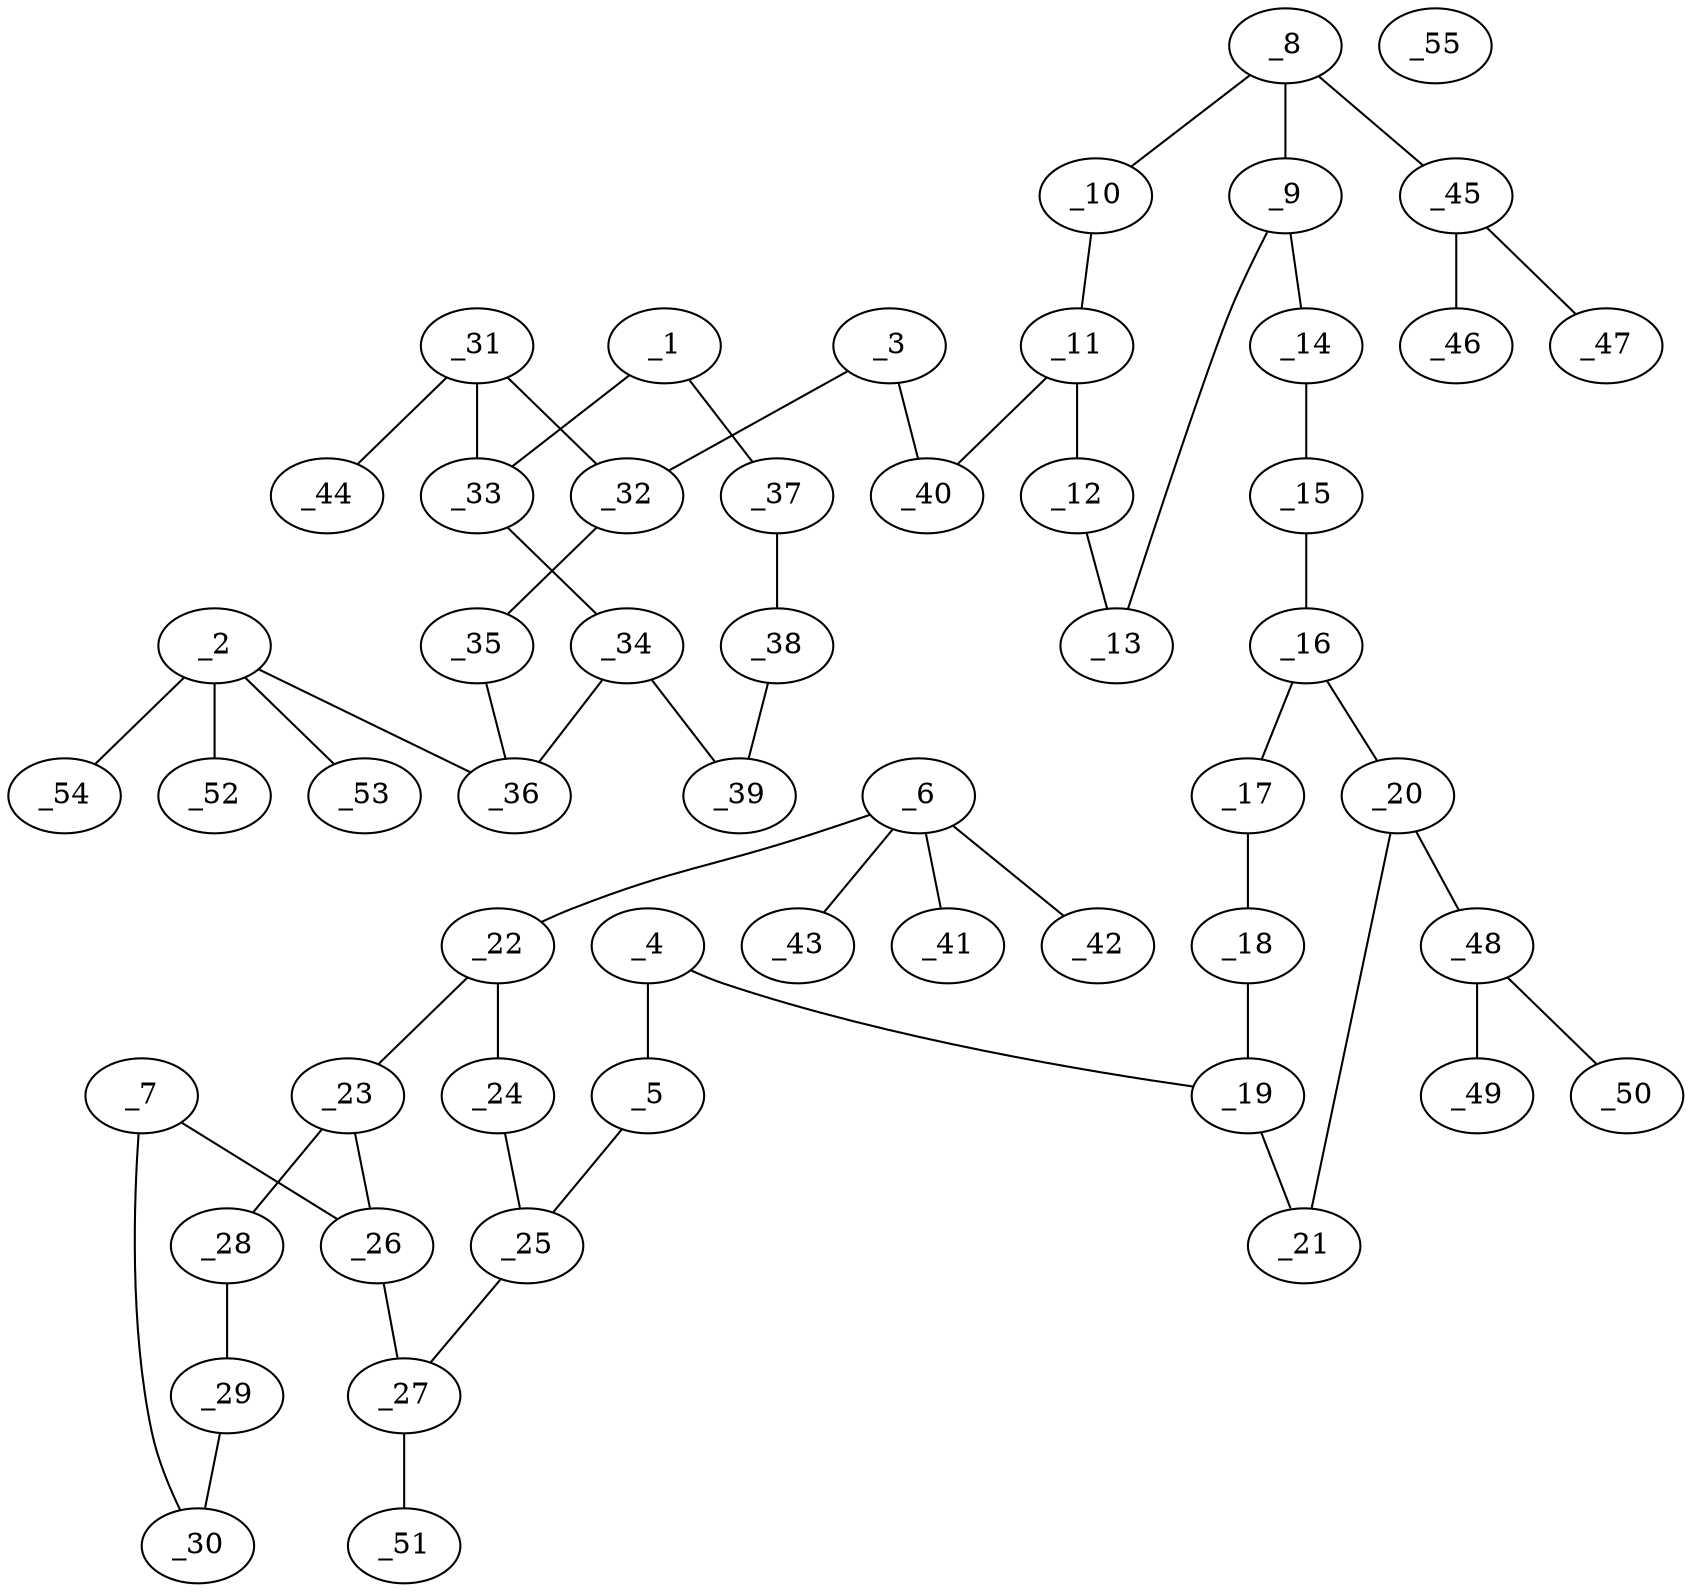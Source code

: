 graph molid673317 {
	_1	 [charge=0,
		chem=4,
		symbol="N  ",
		x="2.866",
		y="-1.75"];
	_33	 [charge=0,
		chem=1,
		symbol="C  ",
		x="3.7321",
		y="-2.25"];
	_1 -- _33	 [valence=2];
	_37	 [charge=0,
		chem=1,
		symbol="C  ",
		x=2,
		y="-2.25"];
	_1 -- _37	 [valence=1];
	_2	 [charge=0,
		chem=5,
		symbol="S  ",
		x="4.5981",
		y="-4.75"];
	_36	 [charge=0,
		chem=1,
		symbol="C  ",
		x="4.5981",
		y="-3.75"];
	_2 -- _36	 [valence=1];
	_52	 [charge=0,
		chem=2,
		symbol="O  ",
		x="4.5981",
		y="-5.75"];
	_2 -- _52	 [valence=2];
	_53	 [charge=0,
		chem=2,
		symbol="O  ",
		x="3.5981",
		y="-4.75"];
	_2 -- _53	 [valence=2];
	_54	 [charge=0,
		chem=2,
		symbol="O  ",
		x="5.5981",
		y="-4.75"];
	_2 -- _54	 [valence=1];
	_3	 [charge=0,
		chem=4,
		symbol="N  ",
		x="6.3301",
		y="-1.75"];
	_32	 [charge=0,
		chem=1,
		symbol="C  ",
		x="5.4641",
		y="-2.25"];
	_3 -- _32	 [valence=1];
	_40	 [charge=0,
		chem=4,
		symbol="N  ",
		x="7.1962",
		y="-2.25"];
	_3 -- _40	 [valence=2];
	_4	 [charge=0,
		chem=4,
		symbol="N  ",
		x="14.1244",
		y="2.75"];
	_5	 [charge=0,
		chem=4,
		symbol="N  ",
		x="14.9904",
		y="2.25"];
	_4 -- _5	 [valence=2];
	_19	 [charge=0,
		chem=1,
		symbol="C  ",
		x="13.2584",
		y="2.25"];
	_4 -- _19	 [valence=1];
	_25	 [charge=0,
		chem=1,
		symbol="C  ",
		x="15.8564",
		y="2.75"];
	_5 -- _25	 [valence=1];
	_6	 [charge=0,
		chem=5,
		symbol="S  ",
		x="18.4545",
		y="2.25"];
	_22	 [charge=0,
		chem=1,
		symbol="C  ",
		x="17.5885",
		y="2.75"];
	_6 -- _22	 [valence=1];
	_41	 [charge=0,
		chem=2,
		symbol="O  ",
		x="19.3205",
		y="1.75"];
	_6 -- _41	 [valence=2];
	_42	 [charge=0,
		chem=2,
		symbol="O  ",
		x="18.9545",
		y="3.116"];
	_6 -- _42	 [valence=2];
	_43	 [charge=0,
		chem=2,
		symbol="O  ",
		x="17.9545",
		y="1.384"];
	_6 -- _43	 [valence=1];
	_7	 [charge=0,
		chem=4,
		symbol="N  ",
		x="16.7225",
		y="5.25"];
	_26	 [charge=0,
		chem=1,
		symbol="C  ",
		x="16.7225",
		y="4.25"];
	_7 -- _26	 [valence=1];
	_30	 [charge=0,
		chem=1,
		symbol="C  ",
		x="17.5885",
		y="5.75"];
	_7 -- _30	 [valence=2];
	_8	 [charge=0,
		chem=1,
		symbol="C  ",
		x="9.7942",
		y="-1.75"];
	_9	 [charge=0,
		chem=1,
		symbol="C  ",
		x="9.7942",
		y="-0.75"];
	_8 -- _9	 [valence=1];
	_10	 [charge=0,
		chem=1,
		symbol="C  ",
		x="8.9282",
		y="-2.25"];
	_8 -- _10	 [valence=2];
	_45	 [charge=0,
		chem=1,
		symbol="C  ",
		x="10.6603",
		y="-2.25"];
	_8 -- _45	 [valence=1];
	_13	 [charge=0,
		chem=1,
		symbol="C  ",
		x="8.9282",
		y="-0.25"];
	_9 -- _13	 [valence=2];
	_14	 [charge=0,
		chem=1,
		symbol="C  ",
		x="10.6603",
		y="-0.25"];
	_9 -- _14	 [valence=1];
	_11	 [charge=0,
		chem=1,
		symbol="C  ",
		x="8.0622",
		y="-1.75"];
	_10 -- _11	 [valence=1];
	_12	 [charge=0,
		chem=1,
		symbol="C  ",
		x="8.0622",
		y="-0.75"];
	_11 -- _12	 [valence=2];
	_11 -- _40	 [valence=1];
	_12 -- _13	 [valence=1];
	_15	 [charge=0,
		chem=1,
		symbol="C  ",
		x="10.6603",
		y="0.75"];
	_14 -- _15	 [valence=2];
	_16	 [charge=0,
		chem=1,
		symbol="C  ",
		x="11.5263",
		y="1.25"];
	_15 -- _16	 [valence=1];
	_17	 [charge=0,
		chem=1,
		symbol="C  ",
		x="12.3923",
		y="0.75"];
	_16 -- _17	 [valence=1];
	_20	 [charge=0,
		chem=1,
		symbol="C  ",
		x="11.5263",
		y="2.25"];
	_16 -- _20	 [valence=2];
	_18	 [charge=0,
		chem=1,
		symbol="C  ",
		x="13.2583",
		y="1.25"];
	_17 -- _18	 [valence=2];
	_18 -- _19	 [valence=1];
	_21	 [charge=0,
		chem=1,
		symbol="C  ",
		x="12.3923",
		y="2.75"];
	_19 -- _21	 [valence=2];
	_20 -- _21	 [valence=1];
	_48	 [charge=0,
		chem=1,
		symbol="C  ",
		x="10.6603",
		y="2.75"];
	_20 -- _48	 [valence=1];
	_23	 [charge=0,
		chem=1,
		symbol="C  ",
		x="17.5885",
		y="3.75"];
	_22 -- _23	 [valence=1];
	_24	 [charge=0,
		chem=1,
		symbol="C  ",
		x="16.7225",
		y="2.25"];
	_22 -- _24	 [valence=2];
	_23 -- _26	 [valence=2];
	_28	 [charge=0,
		chem=1,
		symbol="C  ",
		x="18.4545",
		y="4.25"];
	_23 -- _28	 [valence=1];
	_24 -- _25	 [valence=1];
	_27	 [charge=0,
		chem=1,
		symbol="C  ",
		x="15.8564",
		y="3.75"];
	_25 -- _27	 [valence=2];
	_26 -- _27	 [valence=1];
	_51	 [charge=0,
		chem=2,
		symbol="O  ",
		x="14.9904",
		y="4.25"];
	_27 -- _51	 [valence=1];
	_29	 [charge=0,
		chem=1,
		symbol="C  ",
		x="18.4545",
		y="5.25"];
	_28 -- _29	 [valence=2];
	_29 -- _30	 [valence=1];
	_31	 [charge=0,
		chem=1,
		symbol="C  ",
		x="4.5981",
		y="-1.75"];
	_31 -- _32	 [valence=2];
	_31 -- _33	 [valence=1];
	_44	 [charge=0,
		chem=2,
		symbol="O  ",
		x="4.5981",
		y="-0.75"];
	_31 -- _44	 [valence=1];
	_35	 [charge=0,
		chem=1,
		symbol="C  ",
		x="5.4641",
		y="-3.25"];
	_32 -- _35	 [valence=1];
	_34	 [charge=0,
		chem=1,
		symbol="C  ",
		x="3.7321",
		y="-3.25"];
	_33 -- _34	 [valence=1];
	_34 -- _36	 [valence=1];
	_39	 [charge=0,
		chem=1,
		symbol="C  ",
		x="2.866",
		y="-3.75"];
	_34 -- _39	 [valence=2];
	_35 -- _36	 [valence=2];
	_38	 [charge=0,
		chem=1,
		symbol="C  ",
		x=2,
		y="-3.25"];
	_37 -- _38	 [valence=2];
	_38 -- _39	 [valence=1];
	_46	 [charge=0,
		chem=2,
		symbol="O  ",
		x="10.6603",
		y="-3.25"];
	_45 -- _46	 [valence=2];
	_47	 [charge=0,
		chem=2,
		symbol="O  ",
		x="11.5263",
		y="-1.75"];
	_45 -- _47	 [valence=1];
	_49	 [charge=0,
		chem=2,
		symbol="O  ",
		x="10.6603",
		y="3.75"];
	_48 -- _49	 [valence=2];
	_50	 [charge=0,
		chem=2,
		symbol="O  ",
		x="9.7942",
		y="2.25"];
	_48 -- _50	 [valence=1];
	_55	 [charge=0,
		chem=29,
		symbol="Na ",
		x="21.3205",
		y=0];
}
